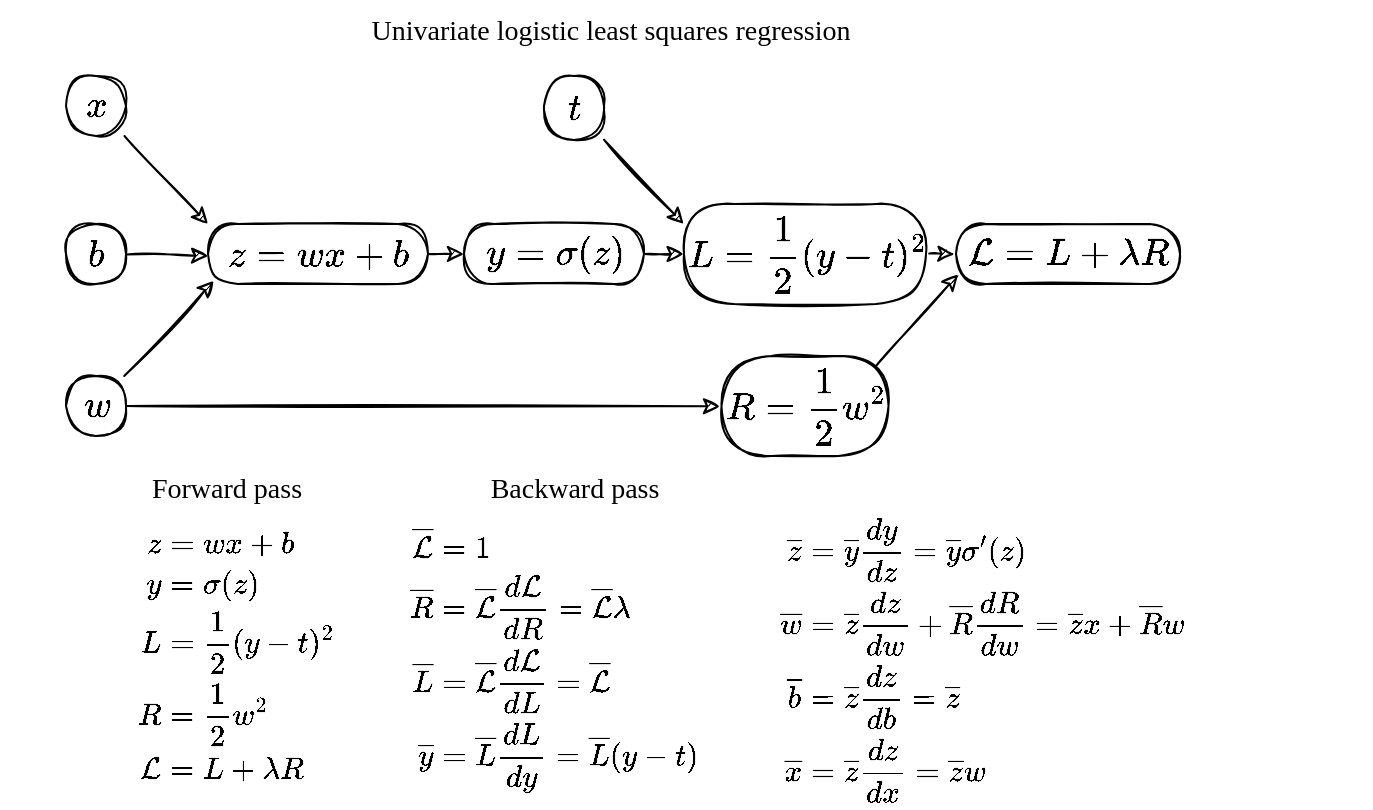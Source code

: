 <mxfile version="20.6.2" type="device"><diagram id="QDn_BlrHO55r5rmfHoRt" name="Automatic differentiation"><mxGraphModel dx="1515" dy="658" grid="1" gridSize="10" guides="1" tooltips="1" connect="1" arrows="1" fold="1" page="1" pageScale="1" pageWidth="583" pageHeight="413" math="1" shadow="0"><root><mxCell id="0"/><mxCell id="1" parent="0"/><mxCell id="eVMmpQCGPnKIH-QmN2vH-2" value="&lt;font face=&quot;Palatino linotype&quot;&gt;Univariate logistic least squares regression&lt;/font&gt;" style="text;html=1;align=center;verticalAlign=middle;resizable=0;points=[];autosize=1;strokeColor=none;fillColor=none;fontSize=14;fontFamily=Helvetica;sketch=1;" parent="1" vertex="1"><mxGeometry x="147" width="290" height="30" as="geometry"/></mxCell><mxCell id="eVMmpQCGPnKIH-QmN2vH-14" style="edgeStyle=none;rounded=0;orthogonalLoop=1;jettySize=auto;html=1;fontFamily=Helvetica;fontSize=16;entryX=0.026;entryY=0.947;entryDx=0;entryDy=0;entryPerimeter=0;sketch=1;" parent="1" source="eVMmpQCGPnKIH-QmN2vH-4" target="eVMmpQCGPnKIH-QmN2vH-8" edge="1"><mxGeometry relative="1" as="geometry"/></mxCell><mxCell id="oLaaSfKUyIoGlFxmRTIS-3" style="edgeStyle=none;rounded=0;sketch=1;orthogonalLoop=1;jettySize=auto;html=1;entryX=0.003;entryY=0.503;entryDx=0;entryDy=0;entryPerimeter=0;fontFamily=Helvetica;fontSize=16;" parent="1" source="eVMmpQCGPnKIH-QmN2vH-4" target="oLaaSfKUyIoGlFxmRTIS-2" edge="1"><mxGeometry relative="1" as="geometry"/></mxCell><mxCell id="eVMmpQCGPnKIH-QmN2vH-4" value="$$w$$" style="text;html=1;align=center;verticalAlign=middle;resizable=1;points=[];autosize=1;strokeColor=default;fillColor=none;fontSize=16;fontFamily=Helvetica;rounded=1;glass=0;shadow=0;sketch=1;arcSize=50;" parent="1" vertex="1"><mxGeometry x="20" y="188" width="30" height="30" as="geometry"/></mxCell><mxCell id="eVMmpQCGPnKIH-QmN2vH-15" style="edgeStyle=none;rounded=0;orthogonalLoop=1;jettySize=auto;html=1;entryX=0.001;entryY=0.533;entryDx=0;entryDy=0;entryPerimeter=0;fontFamily=Helvetica;fontSize=16;sketch=1;" parent="1" source="eVMmpQCGPnKIH-QmN2vH-5" target="eVMmpQCGPnKIH-QmN2vH-8" edge="1"><mxGeometry relative="1" as="geometry"/></mxCell><mxCell id="eVMmpQCGPnKIH-QmN2vH-5" value="$$b$$" style="text;html=1;align=center;verticalAlign=middle;resizable=1;points=[];autosize=1;strokeColor=default;fillColor=none;fontSize=16;fontFamily=Helvetica;rounded=1;glass=0;shadow=0;sketch=1;arcSize=50;" parent="1" vertex="1"><mxGeometry x="20" y="112" width="30" height="30" as="geometry"/></mxCell><mxCell id="eVMmpQCGPnKIH-QmN2vH-13" style="rounded=0;orthogonalLoop=1;jettySize=auto;html=1;fontFamily=Helvetica;fontSize=16;entryX=0;entryY=0;entryDx=0;entryDy=0;entryPerimeter=0;sketch=1;" parent="1" source="eVMmpQCGPnKIH-QmN2vH-6" target="eVMmpQCGPnKIH-QmN2vH-8" edge="1"><mxGeometry relative="1" as="geometry"/></mxCell><mxCell id="eVMmpQCGPnKIH-QmN2vH-6" value="$$x$$" style="text;html=1;align=center;verticalAlign=middle;resizable=1;points=[];autosize=1;strokeColor=default;fillColor=none;fontSize=16;fontFamily=Helvetica;rounded=1;glass=0;shadow=0;sketch=1;arcSize=50;" parent="1" vertex="1"><mxGeometry x="20" y="38" width="30" height="30" as="geometry"/></mxCell><mxCell id="eVMmpQCGPnKIH-QmN2vH-17" style="edgeStyle=none;rounded=0;orthogonalLoop=1;jettySize=auto;html=1;fontFamily=Helvetica;fontSize=16;sketch=1;" parent="1" source="eVMmpQCGPnKIH-QmN2vH-8" target="eVMmpQCGPnKIH-QmN2vH-9" edge="1"><mxGeometry relative="1" as="geometry"/></mxCell><mxCell id="eVMmpQCGPnKIH-QmN2vH-8" value="$$z = wx + b$$" style="text;html=1;align=center;verticalAlign=middle;resizable=1;points=[];autosize=1;strokeColor=default;fillColor=none;fontSize=16;fontFamily=Helvetica;labelBackgroundColor=none;labelBorderColor=none;noLabel=0;snapToPoint=1;fixDash=0;rounded=1;glass=0;shadow=0;sketch=1;arcSize=50;" parent="1" vertex="1"><mxGeometry x="91" y="112" width="110" height="30" as="geometry"/></mxCell><mxCell id="eVMmpQCGPnKIH-QmN2vH-21" style="edgeStyle=none;rounded=0;sketch=1;orthogonalLoop=1;jettySize=auto;html=1;entryX=0.007;entryY=0.5;entryDx=0;entryDy=0;entryPerimeter=0;fontFamily=Helvetica;fontSize=16;" parent="1" source="eVMmpQCGPnKIH-QmN2vH-9" target="eVMmpQCGPnKIH-QmN2vH-19" edge="1"><mxGeometry relative="1" as="geometry"/></mxCell><mxCell id="eVMmpQCGPnKIH-QmN2vH-9" value="$$y = \sigma(z)$$" style="text;html=1;align=center;verticalAlign=middle;resizable=1;points=[];autosize=1;strokeColor=default;fillColor=none;fontSize=16;fontFamily=Helvetica;snapToPoint=1;rounded=1;glass=0;shadow=0;sketch=1;arcSize=50;" parent="1" vertex="1"><mxGeometry x="219" y="112" width="90" height="30" as="geometry"/></mxCell><mxCell id="oLaaSfKUyIoGlFxmRTIS-5" style="edgeStyle=none;rounded=0;sketch=1;orthogonalLoop=1;jettySize=auto;html=1;entryX=0.002;entryY=0.503;entryDx=0;entryDy=0;entryPerimeter=0;fontFamily=Helvetica;fontSize=16;exitX=1.005;exitY=0.496;exitDx=0;exitDy=0;exitPerimeter=0;" parent="1" source="eVMmpQCGPnKIH-QmN2vH-19" target="oLaaSfKUyIoGlFxmRTIS-4" edge="1"><mxGeometry relative="1" as="geometry"/></mxCell><mxCell id="eVMmpQCGPnKIH-QmN2vH-19" value="$$L = \frac{1}{2} (y-t)^2$$" style="text;html=1;align=center;verticalAlign=middle;resizable=1;points=[];autosize=1;strokeColor=default;fillColor=none;fontSize=16;fontFamily=Helvetica;rounded=1;sketch=1;arcSize=50;perimeterSpacing=1;strokeWidth=1;shadow=0;glass=0;imageHeight=24;snapToPoint=1;fixDash=0;perimeter=none;container=0;collapsible=0;expand=1;" parent="1" vertex="1"><mxGeometry x="329" y="102" width="121" height="50" as="geometry"/></mxCell><mxCell id="oLaaSfKUyIoGlFxmRTIS-1" style="edgeStyle=none;rounded=0;sketch=1;orthogonalLoop=1;jettySize=auto;html=1;entryX=0.007;entryY=0.212;entryDx=0;entryDy=0;entryPerimeter=0;fontFamily=Helvetica;fontSize=16;" parent="1" source="eVMmpQCGPnKIH-QmN2vH-22" target="eVMmpQCGPnKIH-QmN2vH-19" edge="1"><mxGeometry relative="1" as="geometry"/></mxCell><mxCell id="eVMmpQCGPnKIH-QmN2vH-22" value="$$t$$" style="text;html=1;align=center;verticalAlign=middle;resizable=1;points=[];autosize=1;strokeColor=default;fillColor=none;fontSize=16;fontFamily=Helvetica;rounded=1;glass=0;shadow=0;sketch=1;arcSize=50;" parent="1" vertex="1"><mxGeometry x="259" y="38" width="30" height="32" as="geometry"/></mxCell><mxCell id="oLaaSfKUyIoGlFxmRTIS-6" style="edgeStyle=none;rounded=0;sketch=1;orthogonalLoop=1;jettySize=auto;html=1;entryX=0.018;entryY=0.818;entryDx=0;entryDy=0;entryPerimeter=0;fontFamily=Helvetica;fontSize=16;exitX=0.915;exitY=0.115;exitDx=0;exitDy=0;exitPerimeter=0;" parent="1" source="oLaaSfKUyIoGlFxmRTIS-2" target="oLaaSfKUyIoGlFxmRTIS-4" edge="1"><mxGeometry relative="1" as="geometry"/></mxCell><mxCell id="oLaaSfKUyIoGlFxmRTIS-2" value="$$R = \frac{1}{2} w^2$$" style="text;html=1;align=center;verticalAlign=middle;resizable=1;points=[];autosize=1;strokeColor=default;fillColor=none;fontSize=16;fontFamily=Helvetica;rounded=1;sketch=1;arcSize=50;perimeterSpacing=1;strokeWidth=1;shadow=0;glass=0;imageHeight=24;snapToPoint=1;fixDash=0;perimeter=none;container=0;collapsible=0;expand=1;" parent="1" vertex="1"><mxGeometry x="347.75" y="178" width="83.5" height="50" as="geometry"/></mxCell><mxCell id="oLaaSfKUyIoGlFxmRTIS-4" value="$$\mathcal{L} = L + \lambda R$$" style="text;html=1;align=center;verticalAlign=middle;resizable=1;points=[];autosize=1;strokeColor=default;fillColor=none;fontSize=16;fontFamily=Helvetica;rounded=1;sketch=1;arcSize=50;perimeterSpacing=1;strokeWidth=1;shadow=0;glass=0;imageHeight=24;snapToPoint=1;fixDash=0;perimeter=none;container=0;collapsible=0;expand=1;" parent="1" vertex="1"><mxGeometry x="465" y="112" width="112" height="30" as="geometry"/></mxCell><mxCell id="oLaaSfKUyIoGlFxmRTIS-7" value="Forward pass" style="text;html=1;align=center;verticalAlign=middle;resizable=0;points=[];autosize=1;strokeColor=none;fillColor=none;fontSize=14;fontFamily=Palatino linotype;" parent="1" vertex="1"><mxGeometry x="45" y="230" width="110" height="30" as="geometry"/></mxCell><mxCell id="oLaaSfKUyIoGlFxmRTIS-8" value="Backward pass" style="text;html=1;align=center;verticalAlign=middle;resizable=0;points=[];autosize=1;strokeColor=none;fillColor=none;fontSize=14;fontFamily=Palatino linotype;" parent="1" vertex="1"><mxGeometry x="214" y="230" width="120" height="30" as="geometry"/></mxCell><mxCell id="oLaaSfKUyIoGlFxmRTIS-9" value="$$\begin{align*} &lt;br style=&quot;font-size: 13px;&quot;&gt;z &amp;amp;= wx + b \\ &lt;br style=&quot;font-size: 13px;&quot;&gt;y &amp;amp;= \sigma(z)\\&lt;br style=&quot;font-size: 13px;&quot;&gt;L &amp;amp;= \frac{1}{2}(y-t)^2 \\&lt;br style=&quot;font-size: 13px;&quot;&gt;R &amp;amp;= \frac{1}{2}&lt;br style=&quot;font-size: 13px;&quot;&gt;w^2 \\&lt;br style=&quot;font-size: 13px;&quot;&gt;\mathcal{L} &amp;amp;= L + \lambda R&lt;br style=&quot;font-size: 13px;&quot;&gt;\end{align*}&lt;br style=&quot;font-size: 13px;&quot;&gt;$$" style="text;html=1;align=center;verticalAlign=middle;resizable=1;points=[];autosize=1;strokeColor=none;fillColor=none;fontSize=13;fontFamily=Helvetica;" parent="1" vertex="1"><mxGeometry x="40" y="254" width="130" height="150" as="geometry"/></mxCell><mxCell id="oLaaSfKUyIoGlFxmRTIS-10" value="$$\begin{align*}&lt;br&gt;\overline{\mathcal{L}} &amp;amp;= 1\\&lt;br&gt;\overline{R} &amp;amp;= \overline{\mathcal{L}} \frac{d \mathcal{L}}{d R} = \overline{\mathcal{L}}&amp;nbsp; \lambda\\&lt;br&gt;\overline{L} &amp;amp;=\overline{\mathcal{L}} \frac{d \mathcal{L}}{d L} =\overline{\mathcal{L}}&amp;nbsp;\\&lt;br&gt;\overline{y} &amp;amp;= \overline{L}\frac{dL}{dy}=\overline{L} (y-t)\\&lt;br&gt;\end{align*}&lt;br&gt;$$" style="text;html=1;align=center;verticalAlign=middle;resizable=1;points=[];autosize=1;strokeColor=none;fillColor=none;fontSize=13;fontFamily=Helvetica;" parent="1" vertex="1"><mxGeometry x="176" y="269" width="176" height="120" as="geometry"/></mxCell><mxCell id="oLaaSfKUyIoGlFxmRTIS-11" value="$$\begin{align*}&lt;br&gt;\overline{z} &amp;amp;=\overline{y} \frac{dy}{dz} =\overline{y} \sigma'(z)\\&lt;br&gt;\overline{w} &amp;amp;=\overline{z} \frac{dz}{dw} + \overline{R} \frac{dR}{dw}&lt;br&gt;=\overline{z} x +\overline{R} w\\&lt;br&gt;\overline{b} &amp;amp;=\overline{z} \frac{dz}{db} =\overline{z}\\&lt;br&gt;\overline{x} &amp;amp;=\overline{z} \frac{dz}{dx} =\overline{z}w&lt;br&gt;\end{align*}&lt;br&gt;$$" style="text;html=1;align=center;verticalAlign=middle;resizable=1;points=[];autosize=1;strokeColor=none;fillColor=none;fontSize=13;fontFamily=Helvetica;" parent="1" vertex="1"><mxGeometry x="378" y="260" width="199" height="140" as="geometry"/></mxCell></root></mxGraphModel></diagram></mxfile>
